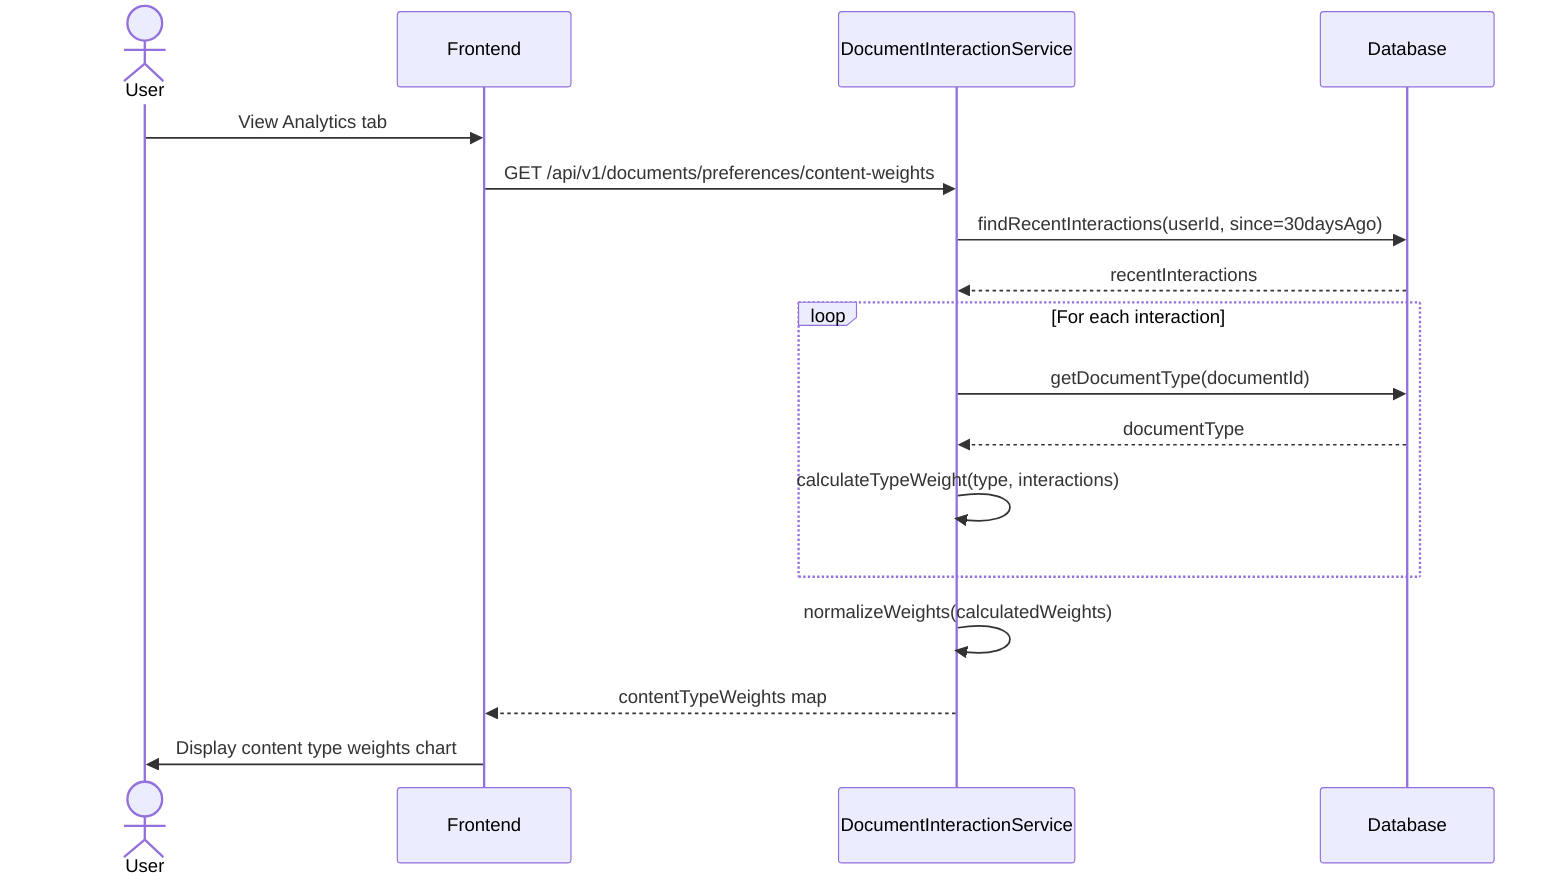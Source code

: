 sequenceDiagram
    actor User
    participant Frontend
    participant DIS as DocumentInteractionService
    participant DB as Database

    User->>Frontend: View Analytics tab
    Frontend->>DIS: GET /api/v1/documents/preferences/content-weights

    DIS->>DB: findRecentInteractions(userId, since=30daysAgo)
    DB-->>DIS: recentInteractions

    loop For each interaction
        DIS->>DB: getDocumentType(documentId)
        DB-->>DIS: documentType
        DIS->>DIS: calculateTypeWeight(type, interactions)
    end

    DIS->>DIS: normalizeWeights(calculatedWeights)

    DIS-->>Frontend: contentTypeWeights map
    Frontend->>User: Display content type weights chart